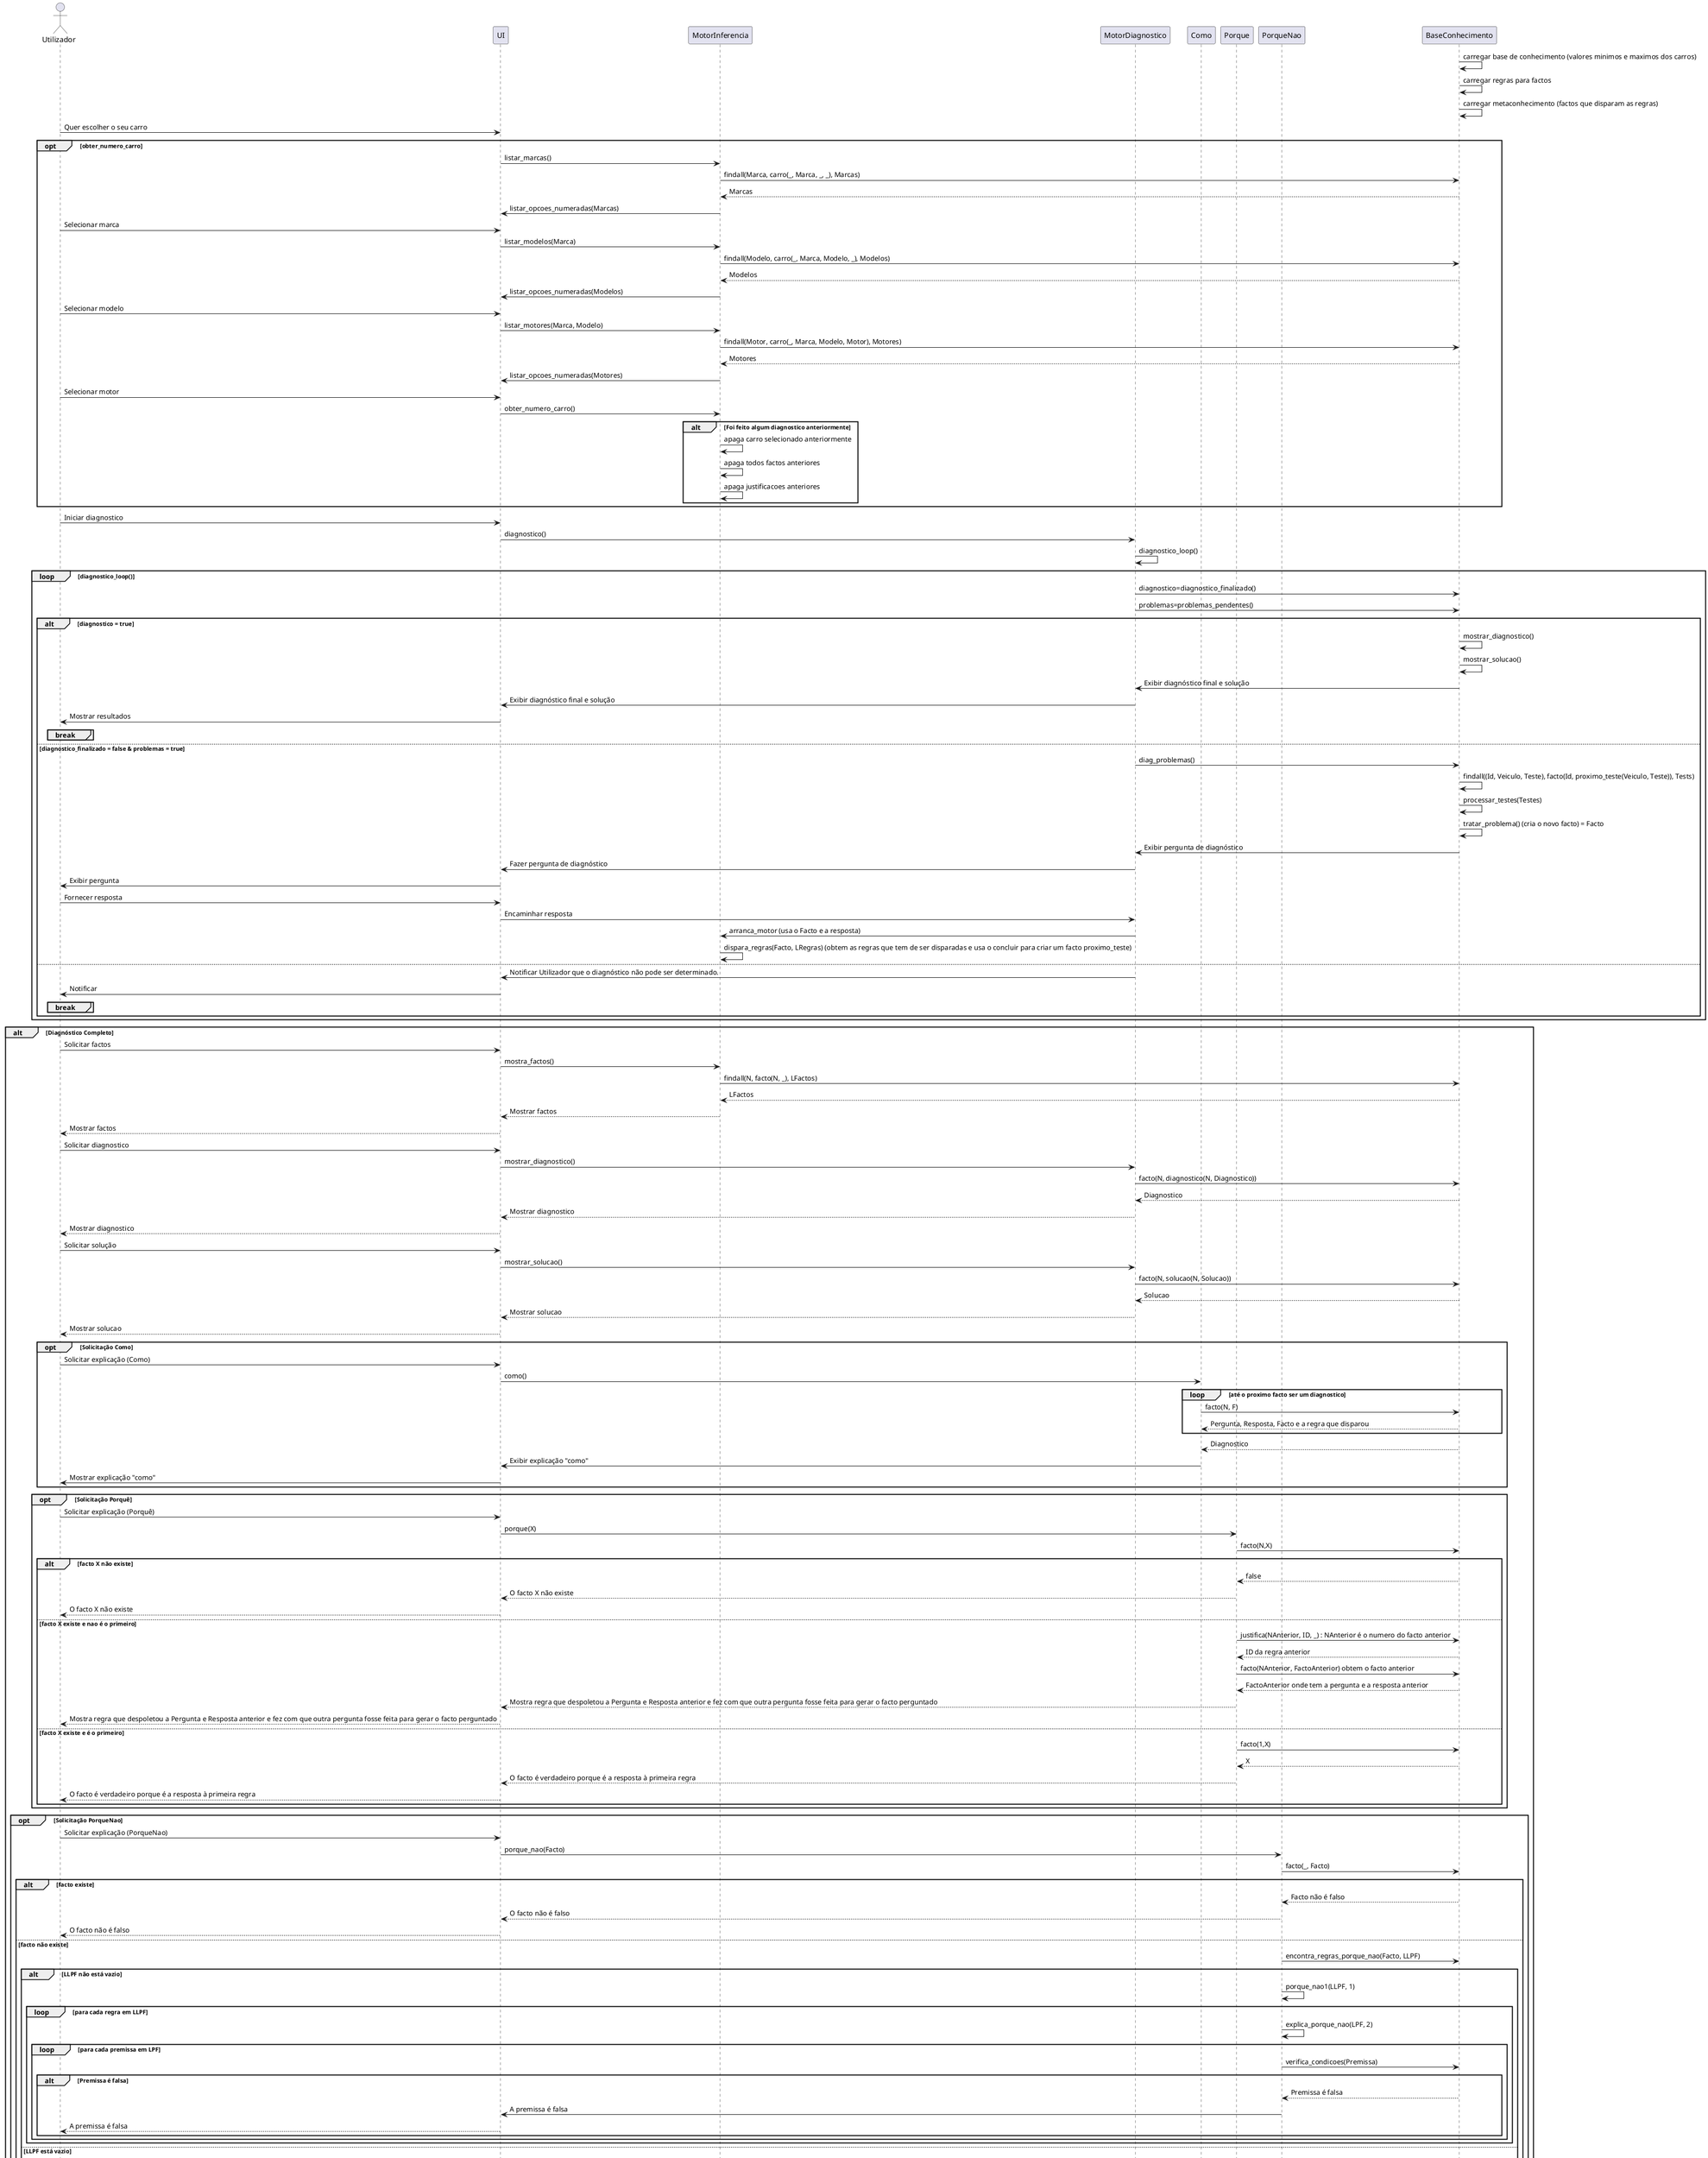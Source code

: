 @startuml
actor Utilizador
participant UI
participant MotorInferencia
participant MotorDiagnostico
participant Como
participant Porque
participant PorqueNao
participant BaseConhecimento

BaseConhecimento -> BaseConhecimento: carregar base de conhecimento (valores minimos e maximos dos carros)
BaseConhecimento -> BaseConhecimento: carregar regras para factos
BaseConhecimento -> BaseConhecimento: carregar metaconhecimento (factos que disparam as regras)

Utilizador -> UI : Quer escolher o seu carro
opt obter_numero_carro
UI -> MotorInferencia : listar_marcas()
MotorInferencia -> BaseConhecimento : findall(Marca, carro(_, Marca, _, _), Marcas)
BaseConhecimento --> MotorInferencia : Marcas
MotorInferencia -> UI : listar_opcoes_numeradas(Marcas)

Utilizador -> UI : Selecionar marca
UI -> MotorInferencia : listar_modelos(Marca)
MotorInferencia -> BaseConhecimento : findall(Modelo, carro(_, Marca, Modelo, _), Modelos)
BaseConhecimento --> MotorInferencia : Modelos
MotorInferencia -> UI : listar_opcoes_numeradas(Modelos)

Utilizador -> UI : Selecionar modelo
UI -> MotorInferencia : listar_motores(Marca, Modelo)
MotorInferencia -> BaseConhecimento : findall(Motor, carro(_, Marca, Modelo, Motor), Motores)
BaseConhecimento --> MotorInferencia : Motores
MotorInferencia -> UI : listar_opcoes_numeradas(Motores)

Utilizador -> UI : Selecionar motor
UI -> MotorInferencia : obter_numero_carro()

alt Foi feito algum diagnostico anteriormente
MotorInferencia -> MotorInferencia: apaga carro selecionado anteriormente
MotorInferencia -> MotorInferencia: apaga todos factos anteriores
MotorInferencia -> MotorInferencia: apaga justificacoes anteriores
end
end
Utilizador -> UI : Iniciar diagnostico
UI -> MotorDiagnostico : diagnostico()

    MotorDiagnostico -> MotorDiagnostico : diagnostico_loop()
loop diagnostico_loop()

    MotorDiagnostico -> BaseConhecimento : diagnostico=diagnostico_finalizado()
    MotorDiagnostico -> BaseConhecimento : problemas=problemas_pendentes()
alt diagnostico = true
    BaseConhecimento -> BaseConhecimento : mostrar_diagnostico()
    BaseConhecimento -> BaseConhecimento : mostrar_solucao()
    BaseConhecimento -> MotorDiagnostico : Exibir diagnóstico final e solução
    MotorDiagnostico -> UI : Exibir diagnóstico final e solução
    UI -> Utilizador : Mostrar resultados
    break
    end
else diagnostico_finalizado = false & problemas = true
    MotorDiagnostico -> BaseConhecimento : diag_problemas()
    BaseConhecimento -> BaseConhecimento : findall((Id, Veiculo, Teste), facto(Id, proximo_teste(Veiculo, Teste)), Tests)
    BaseConhecimento -> BaseConhecimento : processar_testes(Testes)
    BaseConhecimento -> BaseConhecimento : tratar_problema() (cria o novo facto) = Facto
    BaseConhecimento -> MotorDiagnostico : Exibir pergunta de diagnóstico
    MotorDiagnostico -> UI : Fazer pergunta de diagnóstico
    UI -> Utilizador : Exibir pergunta
    Utilizador -> UI : Fornecer resposta
    UI -> MotorDiagnostico : Encaminhar resposta
    MotorDiagnostico -> MotorInferencia: arranca_motor (usa o Facto e a resposta)
    MotorInferencia -> MotorInferencia: dispara_regras(Facto, LRegras) (obtem as regras que tem de ser disparadas e usa o concluir para criar um facto proximo_teste)
else
    MotorDiagnostico -> UI : Notificar Utilizador que o diagnóstico não pode ser determinado.
    UI -> Utilizador : Notificar
    break
    end
end
end

alt Diagnóstico Completo
    Utilizador -> UI : Solicitar factos
    UI -> MotorInferencia : mostra_factos()
    MotorInferencia -> BaseConhecimento : findall(N, facto(N, _), LFactos)
    BaseConhecimento --> MotorInferencia : LFactos
    MotorInferencia --> UI : Mostrar factos
    UI --> Utilizador : Mostrar factos

    Utilizador -> UI : Solicitar diagnostico
    UI -> MotorDiagnostico : mostrar_diagnostico()
    MotorDiagnostico -> BaseConhecimento : facto(N, diagnostico(N, Diagnostico))
    BaseConhecimento --> MotorDiagnostico : Diagnostico
    MotorDiagnostico --> UI : Mostrar diagnostico
    UI --> Utilizador : Mostrar diagnostico

    Utilizador -> UI : Solicitar solução
    UI -> MotorDiagnostico : mostrar_solucao()
    MotorDiagnostico -> BaseConhecimento : facto(N, solucao(N, Solucao))
    BaseConhecimento --> MotorDiagnostico : Solucao
    MotorDiagnostico --> UI : Mostrar solucao
    UI --> Utilizador : Mostrar solucao
    opt Solicitação Como
        Utilizador -> UI : Solicitar explicação (Como)
        UI -> Como : como()
        loop até o proximo facto ser um diagnostico
        Como -> BaseConhecimento : facto(N, F)
        BaseConhecimento --> Como : Pergunta, Resposta, Facto e a regra que disparou
        end
        BaseConhecimento --> Como : Diagnostico
        Como -> UI : Exibir explicação "como"
        UI -> Utilizador : Mostrar explicação "como"
    end
    opt Solicitação Porquê
        Utilizador -> UI : Solicitar explicação (Porquê)
        UI -> Porque : porque(X)
        Porque -> BaseConhecimento : facto(N,X)
        alt facto X não existe
        BaseConhecimento --> Porque : false
        Porque --> UI : O facto X não existe
        UI --> Utilizador : O facto X não existe
        else facto X existe e nao é o primeiro
        Porque -> BaseConhecimento : justifica(NAnterior, ID, _) : NAnterior é o numero do facto anterior
        BaseConhecimento --> Porque : ID da regra anterior
        Porque -> BaseConhecimento : facto(NAnterior, FactoAnterior) obtem o facto anterior
        BaseConhecimento --> Porque : FactoAnterior onde tem a pergunta e a resposta anterior
        Porque --> UI: Mostra regra que despoletou a Pergunta e Resposta anterior e fez com que outra pergunta fosse feita para gerar o facto perguntado
        UI --> Utilizador : Mostra regra que despoletou a Pergunta e Resposta anterior e fez com que outra pergunta fosse feita para gerar o facto perguntado
        else facto X existe e é o primeiro
        Porque -> BaseConhecimento : facto(1,X)
        BaseConhecimento --> Porque : X
        Porque --> UI : O facto é verdadeiro porque é a resposta à primeira regra
        UI --> Utilizador : O facto é verdadeiro porque é a resposta à primeira regra
        end
    end
    opt Solicitação PorqueNao
        Utilizador -> UI : Solicitar explicação (PorqueNao)
        UI -> PorqueNao : porque_nao(Facto)
        PorqueNao -> BaseConhecimento : facto(_, Facto)
        alt facto existe
            BaseConhecimento --> PorqueNao : Facto não é falso
            PorqueNao --> UI : O facto não é falso
            UI --> Utilizador : O facto não é falso
        else facto não existe
            PorqueNao -> BaseConhecimento : encontra_regras_porque_nao(Facto, LLPF)
            alt LLPF não está vazio
                PorqueNao -> PorqueNao : porque_nao1(LLPF, 1)
                loop para cada regra em LLPF
                    PorqueNao -> PorqueNao : explica_porque_nao(LPF, 2)
                    loop para cada premissa em LPF
                        PorqueNao -> BaseConhecimento : verifica_condicoes(Premissa)
                        alt Premissa é falsa
                            BaseConhecimento --> PorqueNao : Premissa é falsa
                            PorqueNao -> UI : A premissa é falsa
                            UI --> Utilizador : A premissa é falsa
                        end
                    end
                end
            else LLPF está vazio
                PorqueNao -> UI : Parou no nível: 1
                UI --> Utilizador : Parou no nível: 1
            end
        end
    end

else Diagnóstico Incompleto
    MotorInferencia -> UI : Notificar Utilizador que o diagnóstico não pode ser determinado
    UI -> Utilizador : Notificar
end

@enduml
